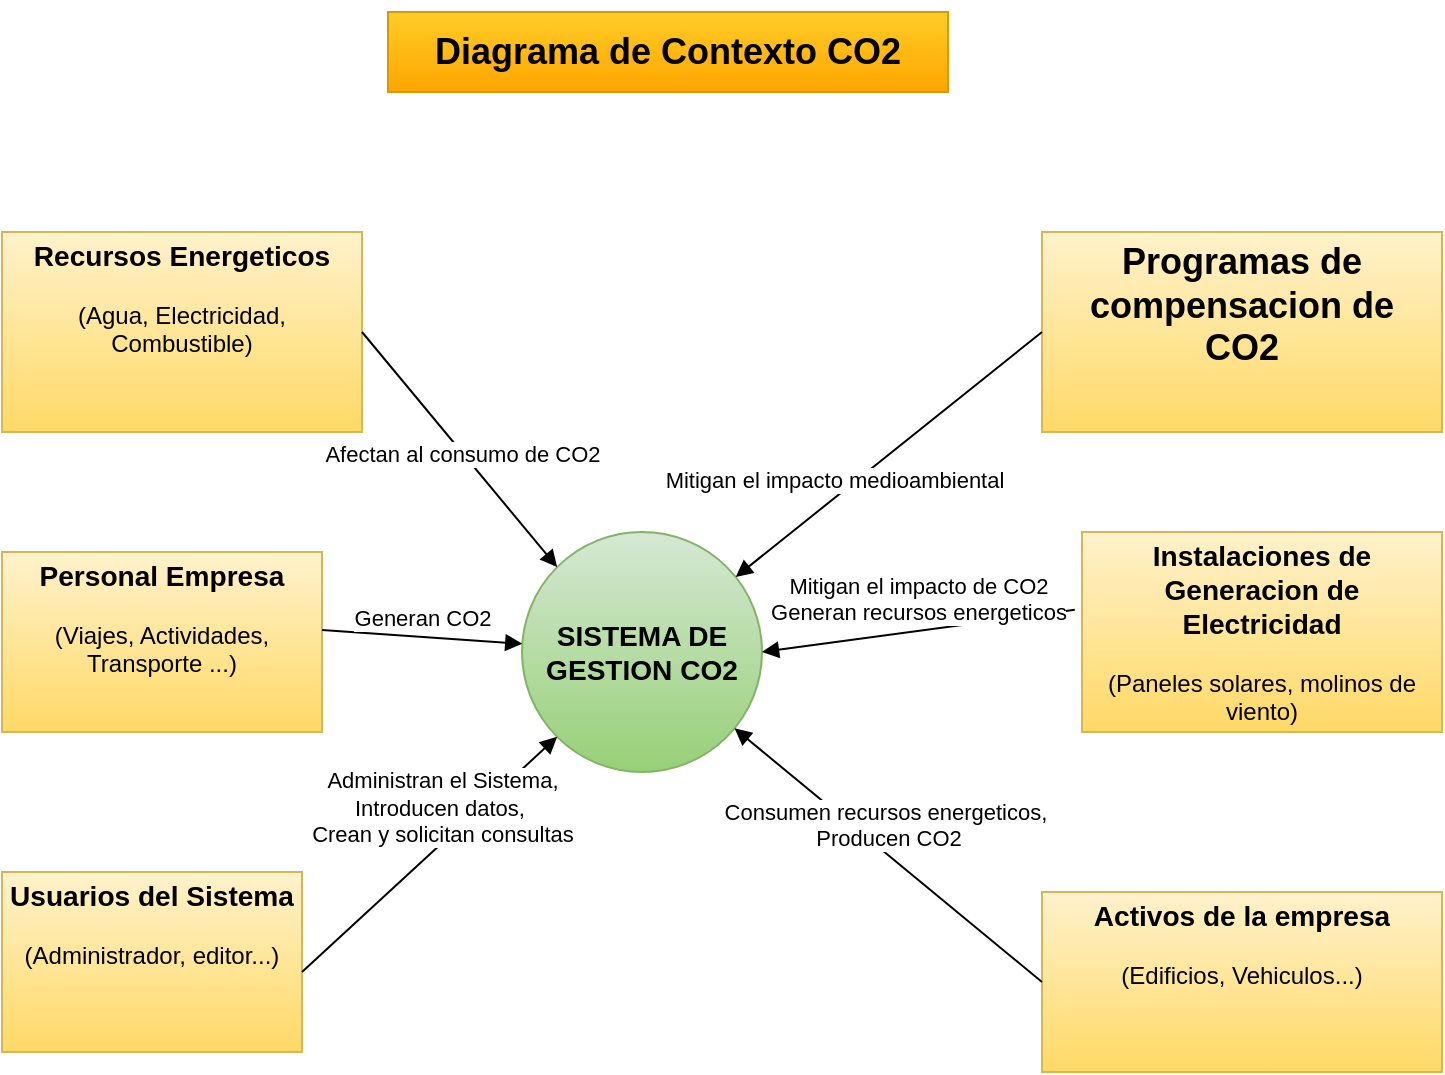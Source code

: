 <mxfile version="12.1.9" type="google" pages="1"><diagram id="P3q6WzkRwmUVuko--e7y" name="Page-1"><mxGraphModel dx="1408" dy="724" grid="1" gridSize="10" guides="1" tooltips="1" connect="1" arrows="1" fold="1" page="1" pageScale="1" pageWidth="827" pageHeight="1169" math="0" shadow="0"><root><mxCell id="0"/><mxCell id="1" parent="0"/><mxCell id="JgyzM1h6EHo3ppPvYfRQ-2" value="&lt;h3&gt;&lt;b&gt;SISTEMA DE GESTION CO2&lt;/b&gt;&lt;/h3&gt;" style="ellipse;whiteSpace=wrap;html=1;aspect=fixed;fillColor=#d5e8d4;strokeColor=#82b366;gradientColor=#97d077;" vertex="1" parent="1"><mxGeometry x="340" y="710" width="120" height="120" as="geometry"/></mxCell><mxCell id="JgyzM1h6EHo3ppPvYfRQ-3" value="&lt;h3&gt;&lt;span&gt;Recursos Energeticos&lt;/span&gt;&lt;/h3&gt;&lt;div&gt;(Agua, Electricidad, Combustible)&lt;/div&gt;" style="text;html=1;strokeColor=#d6b656;fillColor=#fff2cc;spacing=5;spacingTop=-20;whiteSpace=wrap;overflow=hidden;rounded=0;align=center;gradientColor=#ffd966;" vertex="1" parent="1"><mxGeometry x="80" y="560" width="180" height="100" as="geometry"/></mxCell><mxCell id="JgyzM1h6EHo3ppPvYfRQ-4" value="&lt;h2&gt;Programas de compensacion de CO2&lt;/h2&gt;" style="text;html=1;strokeColor=#d6b656;fillColor=#fff2cc;spacing=5;spacingTop=-20;whiteSpace=wrap;overflow=hidden;rounded=0;align=center;gradientColor=#ffd966;" vertex="1" parent="1"><mxGeometry x="600" y="560" width="200" height="100" as="geometry"/></mxCell><mxCell id="JgyzM1h6EHo3ppPvYfRQ-5" value="&lt;h3&gt;Personal Empresa&lt;/h3&gt;&lt;p&gt;(Viajes, Actividades, Transporte ...)&lt;/p&gt;" style="text;html=1;strokeColor=#d6b656;fillColor=#fff2cc;spacing=5;spacingTop=-20;whiteSpace=wrap;overflow=hidden;rounded=0;align=center;gradientColor=#ffd966;" vertex="1" parent="1"><mxGeometry x="80" y="720" width="160" height="90" as="geometry"/></mxCell><mxCell id="JgyzM1h6EHo3ppPvYfRQ-6" value="&lt;h3&gt;Usuarios del Sistema&lt;/h3&gt;&lt;p&gt;(Administrador, editor...)&lt;/p&gt;" style="text;html=1;strokeColor=#d6b656;fillColor=#fff2cc;spacing=5;spacingTop=-20;whiteSpace=wrap;overflow=hidden;rounded=0;align=center;gradientColor=#ffd966;" vertex="1" parent="1"><mxGeometry x="80" y="880" width="150" height="90" as="geometry"/></mxCell><mxCell id="JgyzM1h6EHo3ppPvYfRQ-7" value="&lt;h3&gt;Activos de la empresa&lt;/h3&gt;&lt;div&gt;(Edificios, Vehiculos...)&lt;/div&gt;" style="text;html=1;strokeColor=#d6b656;fillColor=#fff2cc;spacing=5;spacingTop=-20;whiteSpace=wrap;overflow=hidden;rounded=0;align=center;gradientColor=#ffd966;" vertex="1" parent="1"><mxGeometry x="600" y="890" width="200" height="90" as="geometry"/></mxCell><mxCell id="JgyzM1h6EHo3ppPvYfRQ-8" value="&lt;h3&gt;Instalaciones de Generacion de Electricidad&lt;/h3&gt;&lt;div&gt;(Paneles solares, molinos de viento)&lt;/div&gt;" style="text;html=1;strokeColor=#d6b656;fillColor=#fff2cc;spacing=5;spacingTop=-20;whiteSpace=wrap;overflow=hidden;rounded=0;align=center;gradientColor=#ffd966;" vertex="1" parent="1"><mxGeometry x="620" y="710" width="180" height="100" as="geometry"/></mxCell><mxCell id="JgyzM1h6EHo3ppPvYfRQ-12" value="Afectan al consumo de CO2" style="html=1;verticalAlign=bottom;endArrow=block;entryX=0;entryY=0;entryDx=0;entryDy=0;" edge="1" parent="1" target="JgyzM1h6EHo3ppPvYfRQ-2"><mxGeometry x="0.123" y="-6" width="80" relative="1" as="geometry"><mxPoint x="260" y="610" as="sourcePoint"/><mxPoint x="340" y="610" as="targetPoint"/><mxPoint as="offset"/></mxGeometry></mxCell><mxCell id="JgyzM1h6EHo3ppPvYfRQ-13" value="Mitigan el impacto de CO2&lt;br&gt;Generan recursos energeticos" style="html=1;verticalAlign=bottom;endArrow=block;exitX=-0.02;exitY=0.389;exitDx=0;exitDy=0;exitPerimeter=0;entryX=1;entryY=0.5;entryDx=0;entryDy=0;" edge="1" parent="1" source="JgyzM1h6EHo3ppPvYfRQ-8" target="JgyzM1h6EHo3ppPvYfRQ-2"><mxGeometry width="80" relative="1" as="geometry"><mxPoint x="470" y="780" as="sourcePoint"/><mxPoint x="550" y="780" as="targetPoint"/></mxGeometry></mxCell><mxCell id="JgyzM1h6EHo3ppPvYfRQ-14" value="Generan CO2" style="html=1;verticalAlign=bottom;endArrow=block;" edge="1" parent="1" target="JgyzM1h6EHo3ppPvYfRQ-2"><mxGeometry width="80" relative="1" as="geometry"><mxPoint x="240" y="759" as="sourcePoint"/><mxPoint x="320" y="759.5" as="targetPoint"/></mxGeometry></mxCell><mxCell id="JgyzM1h6EHo3ppPvYfRQ-15" value="Mitigan el impacto medioambiental" style="html=1;verticalAlign=bottom;endArrow=block;exitX=0;exitY=0.5;exitDx=0;exitDy=0;" edge="1" parent="1" source="JgyzM1h6EHo3ppPvYfRQ-4" target="JgyzM1h6EHo3ppPvYfRQ-2"><mxGeometry x="0.361" width="80" relative="1" as="geometry"><mxPoint x="420" y="581.5" as="sourcePoint"/><mxPoint x="500" y="581.5" as="targetPoint"/><mxPoint as="offset"/></mxGeometry></mxCell><mxCell id="JgyzM1h6EHo3ppPvYfRQ-16" value="Consumen recursos energeticos,&amp;nbsp;&lt;br&gt;Producen CO2" style="html=1;verticalAlign=bottom;endArrow=block;exitX=0;exitY=0.5;exitDx=0;exitDy=0;" edge="1" parent="1" source="JgyzM1h6EHo3ppPvYfRQ-7" target="JgyzM1h6EHo3ppPvYfRQ-2"><mxGeometry width="80" relative="1" as="geometry"><mxPoint x="460" y="900" as="sourcePoint"/><mxPoint x="540" y="900" as="targetPoint"/></mxGeometry></mxCell><mxCell id="JgyzM1h6EHo3ppPvYfRQ-18" value="Administran el Sistema, &lt;br&gt;Introducen datos,&amp;nbsp;&lt;br&gt;Crean y solicitan consultas" style="html=1;verticalAlign=bottom;endArrow=block;entryX=0;entryY=1;entryDx=0;entryDy=0;" edge="1" parent="1" target="JgyzM1h6EHo3ppPvYfRQ-2"><mxGeometry x="0.062" y="-3" width="80" relative="1" as="geometry"><mxPoint x="230" y="930" as="sourcePoint"/><mxPoint x="320" y="925" as="targetPoint"/><mxPoint as="offset"/></mxGeometry></mxCell><mxCell id="JgyzM1h6EHo3ppPvYfRQ-21" value="&lt;h2&gt;Diagrama de Contexto CO2&lt;/h2&gt;" style="text;html=1;strokeColor=#d79b00;fillColor=#ffcd28;align=center;verticalAlign=middle;whiteSpace=wrap;rounded=0;gradientColor=#ffa500;" vertex="1" parent="1"><mxGeometry x="273" y="450" width="280" height="40" as="geometry"/></mxCell></root></mxGraphModel></diagram></mxfile>